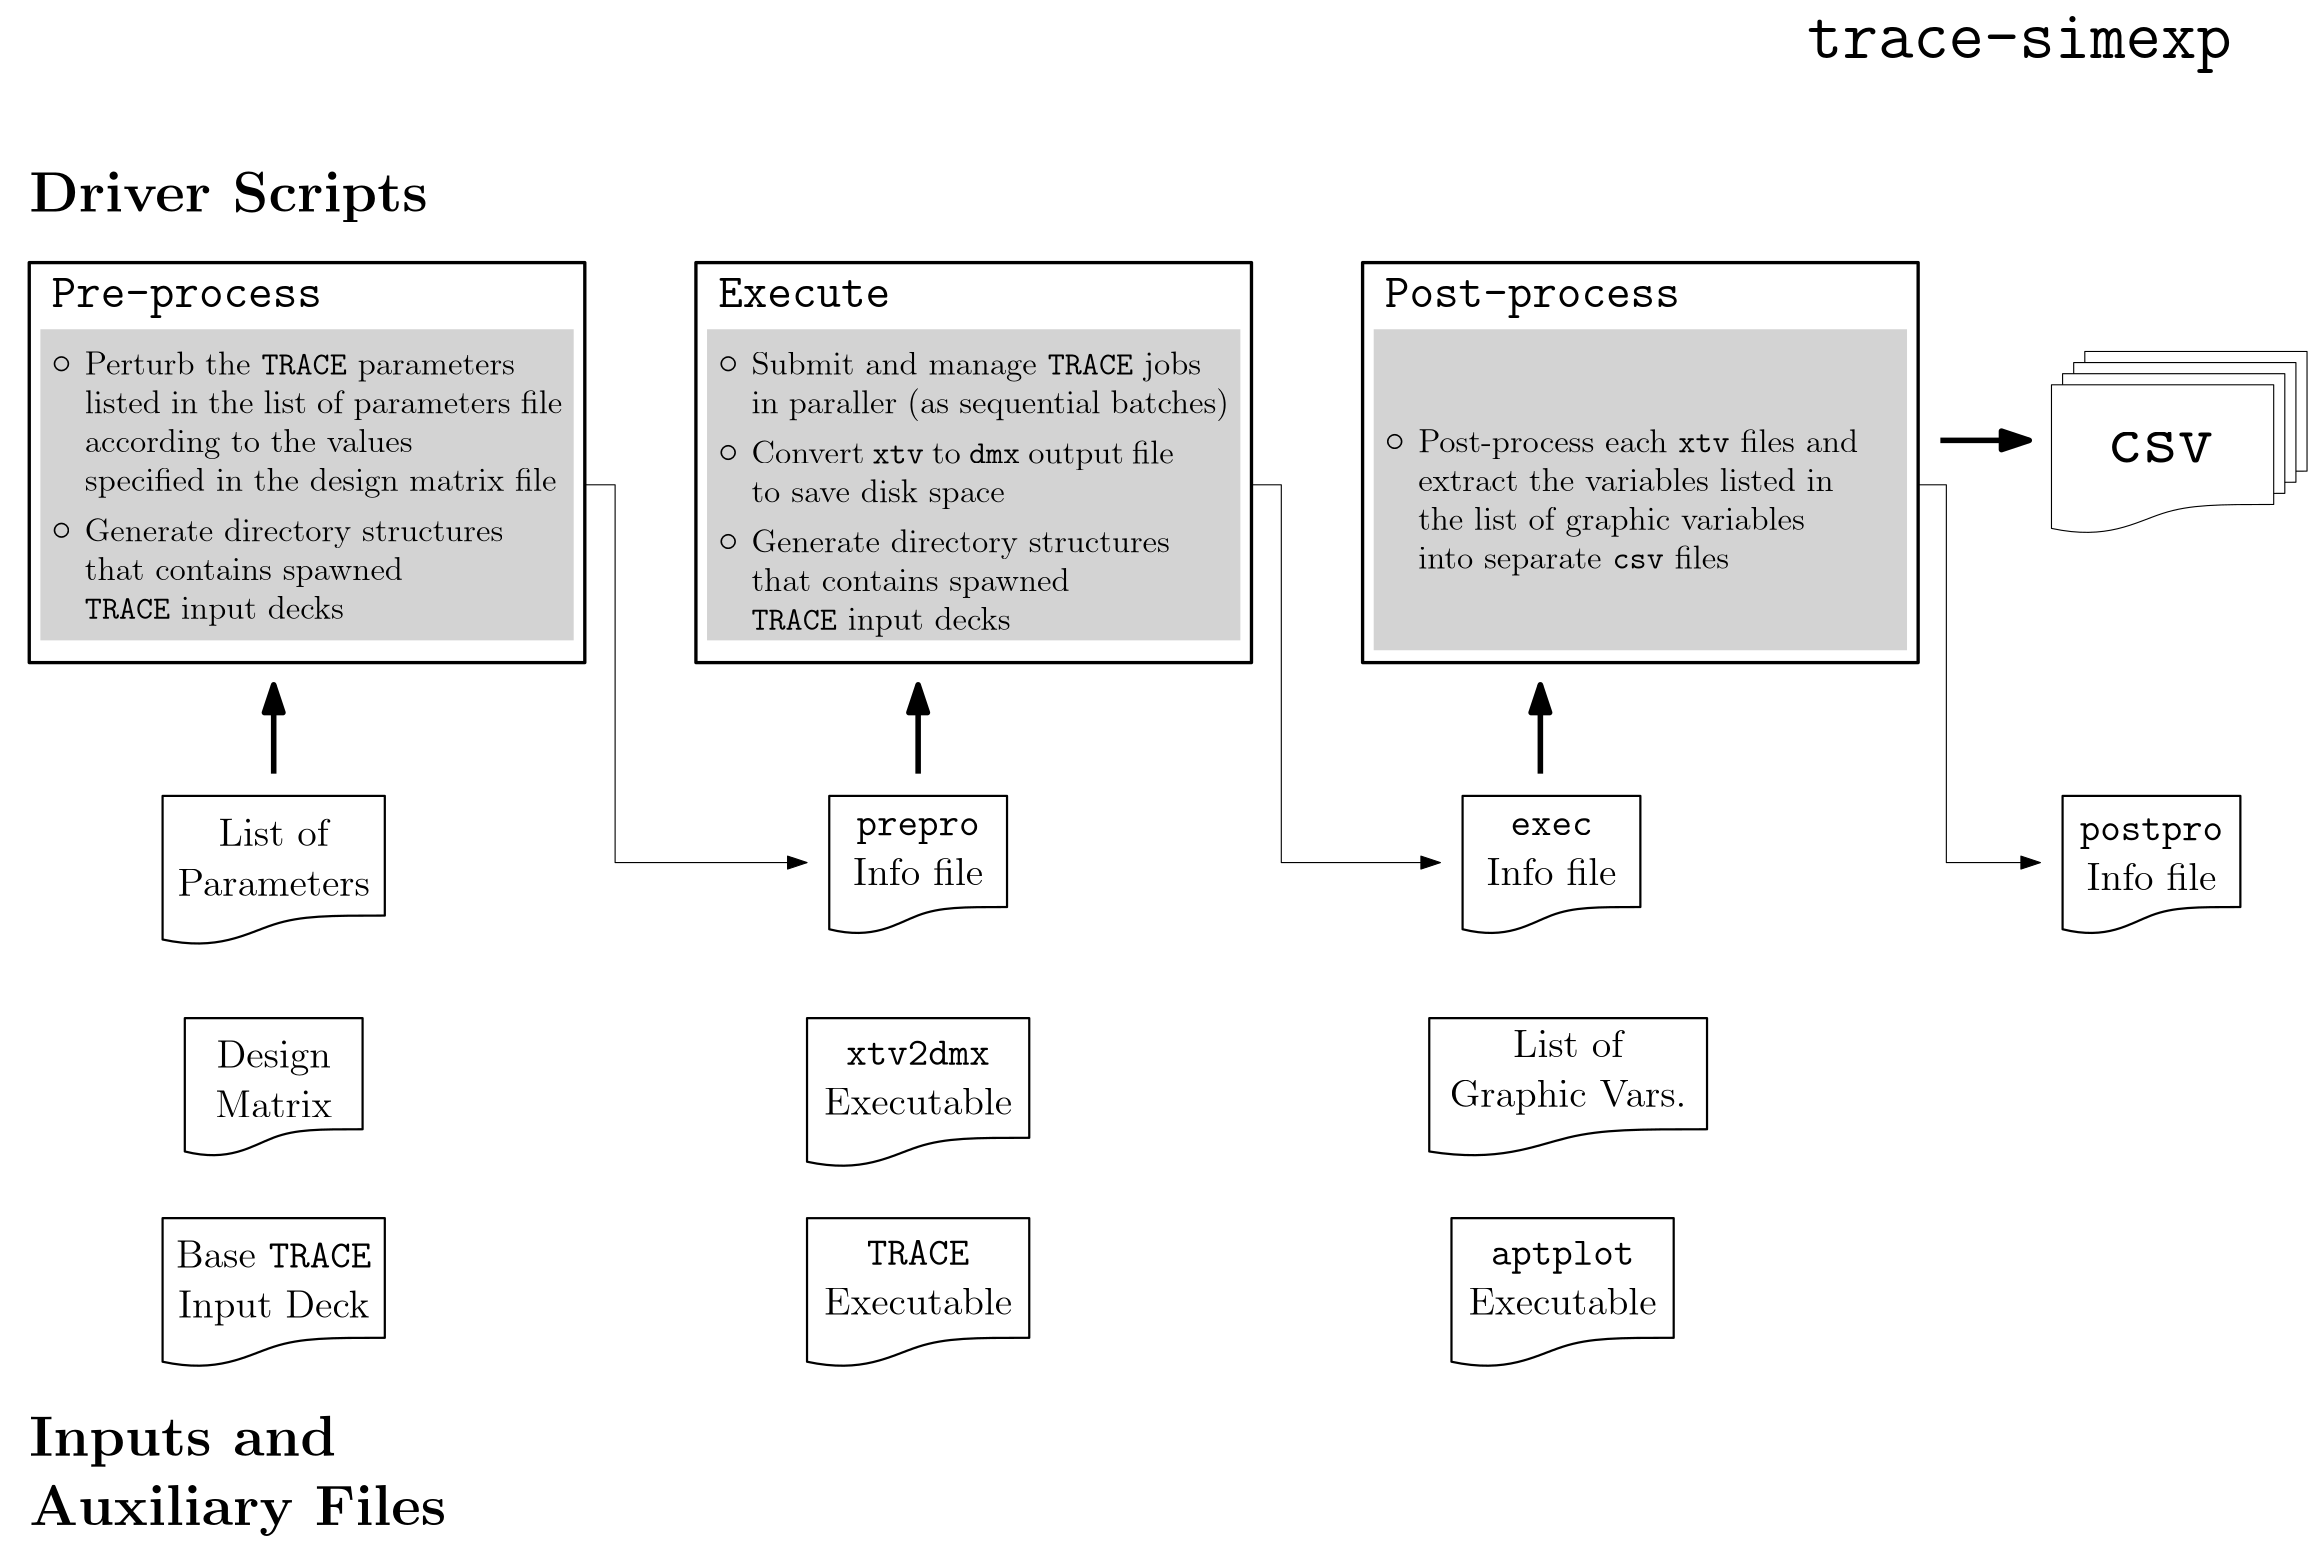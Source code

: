 <?xml version="1.0"?>
<!DOCTYPE ipe SYSTEM "ipe.dtd">
<ipe version="70206" creator="Ipe 7.2.7">
<info created="D:20171101220623" modified="D:20171105030728"/>
<ipestyle name="basic">
<symbol name="arrow/arc(spx)">
<path stroke="sym-stroke" fill="sym-stroke" pen="sym-pen">
0 0 m
-1 0.333 l
-1 -0.333 l
h
</path>
</symbol>
<symbol name="arrow/farc(spx)">
<path stroke="sym-stroke" fill="white" pen="sym-pen">
0 0 m
-1 0.333 l
-1 -0.333 l
h
</path>
</symbol>
<symbol name="arrow/ptarc(spx)">
<path stroke="sym-stroke" fill="sym-stroke" pen="sym-pen">
0 0 m
-1 0.333 l
-0.8 0 l
-1 -0.333 l
h
</path>
</symbol>
<symbol name="arrow/fptarc(spx)">
<path stroke="sym-stroke" fill="white" pen="sym-pen">
0 0 m
-1 0.333 l
-0.8 0 l
-1 -0.333 l
h
</path>
</symbol>
<symbol name="mark/circle(sx)" transformations="translations">
<path fill="sym-stroke">
0.6 0 0 0.6 0 0 e
0.4 0 0 0.4 0 0 e
</path>
</symbol>
<symbol name="mark/disk(sx)" transformations="translations">
<path fill="sym-stroke">
0.6 0 0 0.6 0 0 e
</path>
</symbol>
<symbol name="mark/fdisk(sfx)" transformations="translations">
<group>
<path fill="sym-fill">
0.5 0 0 0.5 0 0 e
</path>
<path fill="sym-stroke" fillrule="eofill">
0.6 0 0 0.6 0 0 e
0.4 0 0 0.4 0 0 e
</path>
</group>
</symbol>
<symbol name="mark/box(sx)" transformations="translations">
<path fill="sym-stroke" fillrule="eofill">
-0.6 -0.6 m
0.6 -0.6 l
0.6 0.6 l
-0.6 0.6 l
h
-0.4 -0.4 m
0.4 -0.4 l
0.4 0.4 l
-0.4 0.4 l
h
</path>
</symbol>
<symbol name="mark/square(sx)" transformations="translations">
<path fill="sym-stroke">
-0.6 -0.6 m
0.6 -0.6 l
0.6 0.6 l
-0.6 0.6 l
h
</path>
</symbol>
<symbol name="mark/fsquare(sfx)" transformations="translations">
<group>
<path fill="sym-fill">
-0.5 -0.5 m
0.5 -0.5 l
0.5 0.5 l
-0.5 0.5 l
h
</path>
<path fill="sym-stroke" fillrule="eofill">
-0.6 -0.6 m
0.6 -0.6 l
0.6 0.6 l
-0.6 0.6 l
h
-0.4 -0.4 m
0.4 -0.4 l
0.4 0.4 l
-0.4 0.4 l
h
</path>
</group>
</symbol>
<symbol name="mark/cross(sx)" transformations="translations">
<group>
<path fill="sym-stroke">
-0.43 -0.57 m
0.57 0.43 l
0.43 0.57 l
-0.57 -0.43 l
h
</path>
<path fill="sym-stroke">
-0.43 0.57 m
0.57 -0.43 l
0.43 -0.57 l
-0.57 0.43 l
h
</path>
</group>
</symbol>
<symbol name="arrow/fnormal(spx)">
<path stroke="sym-stroke" fill="white" pen="sym-pen">
0 0 m
-1 0.333 l
-1 -0.333 l
h
</path>
</symbol>
<symbol name="arrow/pointed(spx)">
<path stroke="sym-stroke" fill="sym-stroke" pen="sym-pen">
0 0 m
-1 0.333 l
-0.8 0 l
-1 -0.333 l
h
</path>
</symbol>
<symbol name="arrow/fpointed(spx)">
<path stroke="sym-stroke" fill="white" pen="sym-pen">
0 0 m
-1 0.333 l
-0.8 0 l
-1 -0.333 l
h
</path>
</symbol>
<symbol name="arrow/linear(spx)">
<path stroke="sym-stroke" pen="sym-pen">
-1 0.333 m
0 0 l
-1 -0.333 l
</path>
</symbol>
<symbol name="arrow/fdouble(spx)">
<path stroke="sym-stroke" fill="white" pen="sym-pen">
0 0 m
-1 0.333 l
-1 -0.333 l
h
-1 0 m
-2 0.333 l
-2 -0.333 l
h
</path>
</symbol>
<symbol name="arrow/double(spx)">
<path stroke="sym-stroke" fill="sym-stroke" pen="sym-pen">
0 0 m
-1 0.333 l
-1 -0.333 l
h
-1 0 m
-2 0.333 l
-2 -0.333 l
h
</path>
</symbol>
<pen name="heavier" value="0.8"/>
<pen name="fat" value="1.2"/>
<pen name="ultrafat" value="2"/>
<symbolsize name="large" value="5"/>
<symbolsize name="small" value="2"/>
<symbolsize name="tiny" value="1.1"/>
<arrowsize name="large" value="10"/>
<arrowsize name="small" value="5"/>
<arrowsize name="tiny" value="3"/>
<color name="red" value="1 0 0"/>
<color name="green" value="0 1 0"/>
<color name="blue" value="0 0 1"/>
<color name="yellow" value="1 1 0"/>
<color name="orange" value="1 0.647 0"/>
<color name="gold" value="1 0.843 0"/>
<color name="purple" value="0.627 0.125 0.941"/>
<color name="gray" value="0.745"/>
<color name="brown" value="0.647 0.165 0.165"/>
<color name="navy" value="0 0 0.502"/>
<color name="pink" value="1 0.753 0.796"/>
<color name="seagreen" value="0.18 0.545 0.341"/>
<color name="turquoise" value="0.251 0.878 0.816"/>
<color name="violet" value="0.933 0.51 0.933"/>
<color name="darkblue" value="0 0 0.545"/>
<color name="darkcyan" value="0 0.545 0.545"/>
<color name="darkgray" value="0.663"/>
<color name="darkgreen" value="0 0.392 0"/>
<color name="darkmagenta" value="0.545 0 0.545"/>
<color name="darkorange" value="1 0.549 0"/>
<color name="darkred" value="0.545 0 0"/>
<color name="lightblue" value="0.678 0.847 0.902"/>
<color name="lightcyan" value="0.878 1 1"/>
<color name="lightgray" value="0.827"/>
<color name="lightgreen" value="0.565 0.933 0.565"/>
<color name="lightyellow" value="1 1 0.878"/>
<dashstyle name="dashed" value="[4] 0"/>
<dashstyle name="dotted" value="[1 3] 0"/>
<dashstyle name="dash dotted" value="[4 2 1 2] 0"/>
<dashstyle name="dash dot dotted" value="[4 2 1 2 1 2] 0"/>
<textsize name="large" value="\large"/>
<textsize name="Large" value="\Large"/>
<textsize name="LARGE" value="\LARGE"/>
<textsize name="huge" value="\huge"/>
<textsize name="Huge" value="\Huge"/>
<textsize name="small" value="\small"/>
<textsize name="footnote" value="\footnotesize"/>
<textsize name="tiny" value="\tiny"/>
<textstyle name="center" begin="\begin{center}" end="\end{center}"/>
<textstyle name="itemize" begin="\begin{itemize}" end="\end{itemize}"/>
<textstyle name="item" begin="\begin{itemize}\item{}" end="\end{itemize}"/>
<gridsize name="4 pts" value="4"/>
<gridsize name="8 pts (~3 mm)" value="8"/>
<gridsize name="16 pts (~6 mm)" value="16"/>
<gridsize name="32 pts (~12 mm)" value="32"/>
<gridsize name="10 pts (~3.5 mm)" value="10"/>
<gridsize name="20 pts (~7 mm)" value="20"/>
<gridsize name="14 pts (~5 mm)" value="14"/>
<gridsize name="28 pts (~10 mm)" value="28"/>
<gridsize name="56 pts (~20 mm)" value="56"/>
<anglesize name="90 deg" value="90"/>
<anglesize name="60 deg" value="60"/>
<anglesize name="45 deg" value="45"/>
<anglesize name="30 deg" value="30"/>
<anglesize name="22.5 deg" value="22.5"/>
<opacity name="10%" value="0.1"/>
<opacity name="30%" value="0.3"/>
<opacity name="50%" value="0.5"/>
<opacity name="75%" value="0.75"/>
<tiling name="falling" angle="-60" step="4" width="1"/>
<tiling name="rising" angle="30" step="4" width="1"/>
</ipestyle>
<ipestyle name="basicLandscape">
<symbol name="arrow/arc(spx)">
<path stroke="sym-stroke" fill="sym-stroke" pen="sym-pen">
0 0 m
-1 0.333 l
-1 -0.333 l
h
</path>
</symbol>
<symbol name="arrow/farc(spx)">
<path stroke="sym-stroke" fill="white" pen="sym-pen">
0 0 m
-1 0.333 l
-1 -0.333 l
h
</path>
</symbol>
<symbol name="arrow/ptarc(spx)">
<path stroke="sym-stroke" fill="sym-stroke" pen="sym-pen">
0 0 m
-1 0.333 l
-0.8 0 l
-1 -0.333 l
h
</path>
</symbol>
<symbol name="arrow/fptarc(spx)">
<path stroke="sym-stroke" fill="white" pen="sym-pen">
0 0 m
-1 0.333 l
-0.8 0 l
-1 -0.333 l
h
</path>
</symbol>
<symbol name="mark/circle(sx)" transformations="translations">
<path fill="sym-stroke">
0.6 0 0 0.6 0 0 e
0.4 0 0 0.4 0 0 e
</path>
</symbol>
<symbol name="mark/disk(sx)" transformations="translations">
<path fill="sym-stroke">
0.6 0 0 0.6 0 0 e
</path>
</symbol>
<symbol name="mark/fdisk(sfx)" transformations="translations">
<group>
<path fill="sym-fill">
0.5 0 0 0.5 0 0 e
</path>
<path fill="sym-stroke" fillrule="eofill">
0.6 0 0 0.6 0 0 e
0.4 0 0 0.4 0 0 e
</path>
</group>
</symbol>
<symbol name="mark/box(sx)" transformations="translations">
<path fill="sym-stroke" fillrule="eofill">
-0.6 -0.6 m
0.6 -0.6 l
0.6 0.6 l
-0.6 0.6 l
h
-0.4 -0.4 m
0.4 -0.4 l
0.4 0.4 l
-0.4 0.4 l
h
</path>
</symbol>
<symbol name="mark/square(sx)" transformations="translations">
<path fill="sym-stroke">
-0.6 -0.6 m
0.6 -0.6 l
0.6 0.6 l
-0.6 0.6 l
h
</path>
</symbol>
<symbol name="mark/fsquare(sfx)" transformations="translations">
<group>
<path fill="sym-fill">
-0.5 -0.5 m
0.5 -0.5 l
0.5 0.5 l
-0.5 0.5 l
h
</path>
<path fill="sym-stroke" fillrule="eofill">
-0.6 -0.6 m
0.6 -0.6 l
0.6 0.6 l
-0.6 0.6 l
h
-0.4 -0.4 m
0.4 -0.4 l
0.4 0.4 l
-0.4 0.4 l
h
</path>
</group>
</symbol>
<symbol name="mark/cross(sx)" transformations="translations">
<group>
<path fill="sym-stroke">
-0.43 -0.57 m
0.57 0.43 l
0.43 0.57 l
-0.57 -0.43 l
h
</path>
<path fill="sym-stroke">
-0.43 0.57 m
0.57 -0.43 l
0.43 -0.57 l
-0.57 0.43 l
h
</path>
</group>
</symbol>
<symbol name="arrow/fnormal(spx)">
<path stroke="sym-stroke" fill="white" pen="sym-pen">
0 0 m
-1 0.333 l
-1 -0.333 l
h
</path>
</symbol>
<symbol name="arrow/pointed(spx)">
<path stroke="sym-stroke" fill="sym-stroke" pen="sym-pen">
0 0 m
-1 0.333 l
-0.8 0 l
-1 -0.333 l
h
</path>
</symbol>
<symbol name="arrow/fpointed(spx)">
<path stroke="sym-stroke" fill="white" pen="sym-pen">
0 0 m
-1 0.333 l
-0.8 0 l
-1 -0.333 l
h
</path>
</symbol>
<symbol name="arrow/linear(spx)">
<path stroke="sym-stroke" pen="sym-pen">
-1 0.333 m
0 0 l
-1 -0.333 l
</path>
</symbol>
<symbol name="arrow/fdouble(spx)">
<path stroke="sym-stroke" fill="white" pen="sym-pen">
0 0 m
-1 0.333 l
-1 -0.333 l
h
-1 0 m
-2 0.333 l
-2 -0.333 l
h
</path>
</symbol>
<symbol name="arrow/double(spx)">
<path stroke="sym-stroke" fill="sym-stroke" pen="sym-pen">
0 0 m
-1 0.333 l
-1 -0.333 l
h
-1 0 m
-2 0.333 l
-2 -0.333 l
h
</path>
</symbol>
<pen name="heavier" value="0.8"/>
<pen name="fat" value="1.2"/>
<pen name="ultrafat" value="2"/>
<symbolsize name="large" value="5"/>
<symbolsize name="small" value="2"/>
<symbolsize name="tiny" value="1.1"/>
<arrowsize name="large" value="10"/>
<arrowsize name="small" value="5"/>
<arrowsize name="tiny" value="3"/>
<color name="red" value="1 0 0"/>
<color name="green" value="0 1 0"/>
<color name="blue" value="0 0 1"/>
<color name="yellow" value="1 1 0"/>
<color name="orange" value="1 0.647 0"/>
<color name="gold" value="1 0.843 0"/>
<color name="purple" value="0.627 0.125 0.941"/>
<color name="gray" value="0.745"/>
<color name="brown" value="0.647 0.165 0.165"/>
<color name="navy" value="0 0 0.502"/>
<color name="pink" value="1 0.753 0.796"/>
<color name="seagreen" value="0.18 0.545 0.341"/>
<color name="turquoise" value="0.251 0.878 0.816"/>
<color name="violet" value="0.933 0.51 0.933"/>
<color name="darkblue" value="0 0 0.545"/>
<color name="darkcyan" value="0 0.545 0.545"/>
<color name="darkgray" value="0.663"/>
<color name="darkgreen" value="0 0.392 0"/>
<color name="darkmagenta" value="0.545 0 0.545"/>
<color name="darkorange" value="1 0.549 0"/>
<color name="darkred" value="0.545 0 0"/>
<color name="lightblue" value="0.678 0.847 0.902"/>
<color name="lightcyan" value="0.878 1 1"/>
<color name="lightgray" value="0.827"/>
<color name="lightgreen" value="0.565 0.933 0.565"/>
<color name="lightyellow" value="1 1 0.878"/>
<dashstyle name="dashed" value="[4] 0"/>
<dashstyle name="dotted" value="[1 3] 0"/>
<dashstyle name="dash dotted" value="[4 2 1 2] 0"/>
<dashstyle name="dash dot dotted" value="[4 2 1 2 1 2] 0"/>
<textsize name="large" value="\large"/>
<textsize name="Large" value="\Large"/>
<textsize name="LARGE" value="\LARGE"/>
<textsize name="huge" value="\huge"/>
<textsize name="Huge" value="\Huge"/>
<textsize name="small" value="\small"/>
<textsize name="footnote" value="\footnotesize"/>
<textsize name="tiny" value="\tiny"/>
<textstyle name="center" begin="\begin{center}" end="\end{center}"/>
<textstyle name="itemize" begin="\begin{itemize}" end="\end{itemize}"/>
<textstyle name="item" begin="\begin{itemize}\item{}" end="\end{itemize}"/>
<gridsize name="4 pts" value="4"/>
<gridsize name="8 pts (~3 mm)" value="8"/>
<gridsize name="16 pts (~6 mm)" value="16"/>
<gridsize name="32 pts (~12 mm)" value="32"/>
<gridsize name="10 pts (~3.5 mm)" value="10"/>
<gridsize name="20 pts (~7 mm)" value="20"/>
<gridsize name="14 pts (~5 mm)" value="14"/>
<gridsize name="28 pts (~10 mm)" value="28"/>
<gridsize name="56 pts (~20 mm)" value="56"/>
<anglesize name="90 deg" value="90"/>
<anglesize name="60 deg" value="60"/>
<anglesize name="45 deg" value="45"/>
<anglesize name="30 deg" value="30"/>
<anglesize name="22.5 deg" value="22.5"/>
<opacity name="10%" value="0.1"/>
<opacity name="30%" value="0.3"/>
<opacity name="50%" value="0.5"/>
<opacity name="75%" value="0.75"/>
<layout paper="842 595" origin="0 0" frame="842 595"/>
<tiling name="falling" angle="-60" step="4" width="1"/>
<tiling name="rising" angle="30" step="4" width="1"/>
</ipestyle>
<page>
<layer name="alpha"/>
<view layers="alpha" active="alpha"/>
<text layer="alpha" matrix="0.967213 0 0 2.02765 -278.033 -639.152" transformations="translations" pos="304 576" stroke="black" type="minipage" width="176" height="11.667" depth="6.7" valign="top" size="huge">\textbf{Driver Scripts}</text>
<path matrix="1 0 0 1 0 64" stroke="white" pen="heavier" arrow="normal/normal">
492 0 m
528 0 l
</path>
<path stroke="black">
372 572 m
372 572 l
372 572 l
372 572 l
h
</path>
<group matrix="1 0 0 1 -48 64">
<path matrix="1.14286 0 0 1.16667 -78.2861 -63.3347" fill="lightgray">
128 404 m
128 308 l
296 308 l
296 404 l
h
</path>
<text matrix="1 0 0 1 -72 0" transformations="translations" pos="144 416" stroke="black" type="label" width="97.447" height="10.516" depth="3.83" valign="baseline" size="LARGE">\texttt{Pre-process}</text>
<text matrix="1 0 0 1 -48 0" transformations="translations" pos="132 400" stroke="black" type="minipage" width="172" height="28.7" depth="23.77" valign="top" size="large">Perturb the \texttt{TRACE} parameters \\
listed in the list of parameters file \\
according to the values \\
specified in the design matrix file</text>
<text matrix="1 0 0 1 -84 52" transformations="translations" pos="156 340" stroke="black" type="label" width="7.173" height="6.376" depth="0" valign="baseline" size="Large">$\circ$</text>
<text matrix="1 0 0 1 -48 -60" transformations="translations" pos="132 400" stroke="black" type="minipage" width="152" height="21.732" depth="16.79" valign="top" size="large">Generate directory structures \\
that contains spawned \\
\texttt{TRACE} input decks</text>
<text matrix="1 0 0 1 -84 -8" transformations="translations" pos="156 340" stroke="black" type="label" width="7.173" height="6.376" depth="0" valign="baseline" size="Large" style="math">\circ</text>
<path matrix="1.25 0 0 1.125 -96 -54" stroke="black" pen="fat">
128 432 m
128 304 l
288 304 l
288 432 l
h
</path>
</group>
<group matrix="1 0 0 1 -48 64">
<path matrix="1.14286 0 0 1.20376 401.714 -78.3176" fill="lightgray">
128 404 m
128 308 l
296 308 l
296 404 l
h
</path>
<text matrix="1 0 0 1 408 0" transformations="translations" pos="144 416" stroke="black" type="label" width="106.305" height="10.516" depth="3.83" valign="baseline" size="LARGE">\texttt{Post-process}</text>
<text matrix="1 0 0 1 432 -28" transformations="translations" pos="132 400" stroke="black" type="minipage" width="172" height="28.7" depth="23.77" valign="top" size="large">Post-process each \texttt{xtv} files and \\
extract the variables listed in \\
the list of graphic variables \\
into separate \texttt{csv} files</text>
<text matrix="1 0 0 1 396 24" transformations="translations" pos="156 340" stroke="black" type="label" width="7.173" height="6.376" depth="0" valign="baseline" size="Large" style="math">\circ</text>
<path matrix="1.25 0 0 1.125 384 -54" stroke="black" pen="fat">
128 432 m
128 304 l
288 304 l
288 432 l
h
</path>
</group>
<group matrix="1 0 0 1 -48 64">
<path matrix="1.14286 0 0 1.16667 161.714 -63.3333" fill="lightgray">
128 404 m
128 308 l
296 308 l
296 404 l
h
</path>
<path matrix="1.25 0 0 1.125 144 -54" stroke="black" pen="fat">
128 432 m
128 304 l
288 304 l
288 432 l
h
</path>
<text matrix="1 0 0 1 168 0" transformations="translations" pos="144 416" stroke="black" type="label" width="62.011" height="10.521" depth="0" valign="baseline" size="LARGE">\texttt{Execute}</text>
<text matrix="1 0 0 1 192 0" transformations="translations" pos="132 400" stroke="black" type="minipage" width="172" height="15.099" depth="10.14" valign="top" size="large">Submit and manage \texttt{TRACE} jobs \\
in paraller (as sequential batches) </text>
<text matrix="1 0 0 1 156 52" transformations="translations" pos="156 340" stroke="black" type="label" width="7.173" height="6.376" depth="0" valign="baseline" size="Large" style="math">\circ</text>
<text matrix="1 0 0 1 192 -64" transformations="translations" pos="132 400" stroke="black" type="minipage" width="152" height="21.732" depth="16.79" valign="top" size="large">Generate directory structures \\
that contains spawned \\
\texttt{TRACE} input decks</text>
<text matrix="1 0 0 1 156 -12" transformations="translations" pos="156 340" stroke="black" type="label" width="7.173" height="6.376" depth="0" valign="baseline" size="Large" style="math">\circ</text>
<text matrix="1 0 0 1 192 -32" transformations="translations" pos="132 400" stroke="black" type="minipage" width="152" height="14.774" depth="9.8" valign="top" size="large">Convert  \texttt{xtv} to \texttt{dmx} output file \\
to save disk space</text>
<text matrix="1 0 0 1 156 20" transformations="translations" pos="156 340" stroke="black" type="label" width="7.173" height="6.376" depth="0" valign="baseline" size="Large" style="math">\circ</text>
</group>
<group matrix="1 0 0 1 12 128.001">
<path matrix="1.25 0 0 1.07692 704 112" stroke="black" fill="1">
32 160 m
48 156
64 168
80 168
96 168 c
96 208 l
32 208 l
h
</path>
<path matrix="1.25 0 0 1.07692 700 108" stroke="black" fill="1">
32 160 m
48 156
64 168
80 168
96 168 c
96 208 l
32 208 l
h
</path>
<path matrix="1.25 0 0 1.07692 696 104" stroke="black" fill="1">
32 160 m
48 156
64 168
80 168
96 168 c
96 208 l
32 208 l
h
</path>
<path matrix="1.25 0 0 1.07692 692 100" stroke="black" fill="1">
32 160 m
48 156
64 168
80 168
96 168 c
96 208 l
32 208 l
h
</path>
<text matrix="1 0 0 1 612 152" transformations="translations" pos="140 144" stroke="black" type="label" width="38.265" height="10.672" depth="0" valign="baseline" size="Huge">\texttt{csv}</text>
</group>
<path matrix="1 0 0 1 8 64" stroke="black" pen="ultrafat" arrow="normal/large">
96 248 m
96 280 l
</path>
<path matrix="1 0 0 1 240 64" stroke="black" pen="ultrafat" arrow="normal/large">
96 248 m
96 280 l
</path>
<path matrix="1 0 0 1 464 64" stroke="black" pen="ultrafat" arrow="normal/large">
96 248 m
96 280 l
</path>
<path matrix="1 0 0 1 500 96" stroke="black" pen="heavier">
32 160 m
48 156
64 168
80 168
96 168 c
96 208 l
32 208 l
h
</path>
<text matrix="1 0 0 1 412 128" transformations="translations" pos="124 168" stroke="black" type="minipage" width="56" height="14.54" depth="9.57" valign="top" size="Large" style="center">\texttt{exec} \\
Info file</text>
<path matrix="1 0 0 1 716 96" stroke="black" pen="heavier">
32 160 m
48 156
64 168
80 168
96 168 c
96 208 l
32 208 l
h
</path>
<text matrix="1 0 0 1 628 128" transformations="translations" pos="124 168" stroke="black" type="minipage" width="56" height="15.424" depth="10.45" valign="top" size="Large" style="center">\texttt{postpro} \\
Info file</text>
<path matrix="1.25 0 0 1.07692 488 -71.9994" stroke="black" pen="heavier">
32 160 m
48 156
64 168
80 168
96 168 c
96 208 l
32 208 l
h
</path>
<text matrix="1 0 0 1 408 -23.9994" transformations="translations" pos="124 168" stroke="black" type="minipage" width="72" height="15.83" depth="10.87" valign="top" size="Large" style="center">\texttt{aptplot}\\
Executable</text>
<path matrix="1.25 0 0 1.07692 256 -72" stroke="black" pen="heavier">
32 160 m
48 156
64 168
80 168
96 168 c
96 208 l
32 208 l
h
</path>
<text matrix="1 0 0 1 176 -24" transformations="translations" pos="124 168" stroke="black" type="minipage" width="72" height="15.83" depth="10.87" valign="top" size="Large" style="center">\texttt{TRACE}\\
Executable</text>
<path matrix="1.25 0 0 1.07692 256 0.00064" stroke="black" pen="heavier">
32 160 m
48 156
64 168
80 168
96 168 c
96 208 l
32 208 l
h
</path>
<text matrix="1 0 0 1 176 48.0006" transformations="translations" pos="124 168" stroke="black" type="minipage" width="72" height="15.83" depth="10.87" valign="top" size="Large" style="center">\texttt{xtv2dmx}\\
Executable</text>
<path matrix="1 0 0 1 272 96" stroke="black" pen="heavier">
32 160 m
48 156
64 168
80 168
96 168 c
96 208 l
32 208 l
h
</path>
<text matrix="1 0 0 1 184 128" transformations="translations" pos="124 168" stroke="black" type="minipage" width="56" height="14.54" depth="9.57" valign="top" size="Large" style="center">\texttt{prepro} \\
Info file</text>
<path matrix="1.25 0 0 1.07692 24 80.0006" stroke="black" pen="heavier">
32 160 m
48 156
64 168
80 168
96 168 c
96 208 l
32 208 l
h
</path>
<text matrix="1 0 0 1 -56 128.001" transformations="translations" pos="124 168" stroke="black" type="minipage" width="72" height="16.425" depth="11.47" valign="top" size="Large" style="center">List of \\
Parameters</text>
<path matrix="1 0 0 1 40 16" stroke="black" pen="heavier">
32 160 m
48 156
64 168
80 168
96 168 c
96 208 l
32 208 l
h
</path>
<text matrix="1 0 0 1 -48 48" transformations="translations" pos="124 168" stroke="black" type="minipage" width="56" height="16.346" depth="11.39" valign="top" size="Large" style="center">Design \\
Matrix</text>
<path matrix="1.25 0 0 1.07692 24 -71.9994" stroke="black" pen="heavier">
32 160 m
48 156
64 168
80 168
96 168 c
96 208 l
32 208 l
h
</path>
<text matrix="1 0 0 1 -56 -23.9994" transformations="translations" pos="124 168" stroke="black" type="minipage" width="72" height="17.746" depth="12.78" valign="top" size="Large" style="center">Base \texttt{TRACE}\\
Input Deck</text>
<path matrix="1 0 0 1 0 64" stroke="black" pen="ultrafat" arrow="normal/large">
704 368 m
736 368 l
</path>
<path matrix="1.5625 0 0 1.00001 470 15.9981" stroke="black" pen="heavier">
32 160 m
48 156
64 168
80 168
96 168 c
96 208 l
32 208 l
h
</path>
<text matrix="1 0 0 1 400 52" transformations="translations" pos="124 168" stroke="black" type="minipage" width="92" height="17.825" depth="12.86" valign="top" size="Large" style="center">List of \\
Graphic Vars.</text>
<path matrix="0.909091 0 0 1 19.6364 64" stroke="black" arrow="normal/normal">
216 352 m
228 352 l
228 216 l
304 216 l
</path>
<path matrix="0.894737 0 0 1 48 64" stroke="black" arrow="normal/normal">
456 352 m
468 352 l
468 216 l
532 216 l
</path>
<path matrix="0.846154 0 0 1 107.077 64" stroke="black" arrow="normal/normal">
696 352 m
708 352 l
708 216 l
748 216 l
</path>
<text matrix="0.967213 0 0 2.02765 -278.033 -1087.15" transformations="translations" pos="304 576" stroke="black" type="minipage" width="176" height="24.113" depth="19.16" valign="top" size="huge">\textbf{Inputs and} \\
\textbf{Auxiliary Files}</text>
<text matrix="0.967213 0 0 2.02765 361.967 -583.152" transformations="translations" pos="304 576" stroke="black" type="minipage" width="176" height="12.816" depth="7.84" valign="top" size="Huge">\textbf{\texttt{trace-simexp}}</text>
<path stroke="white" arrow="normal/normal">
836 524 m
836 504 l
</path>
<path stroke="white" arrow="normal/normal">
8 372 m
8 344 l
</path>
<path stroke="white" arrow="normal/normal">
288 32 m
320 32 l
</path>
<path stroke="white" arrow="normal/normal">
388 588 m
416 588 l
</path>
</page>
</ipe>
